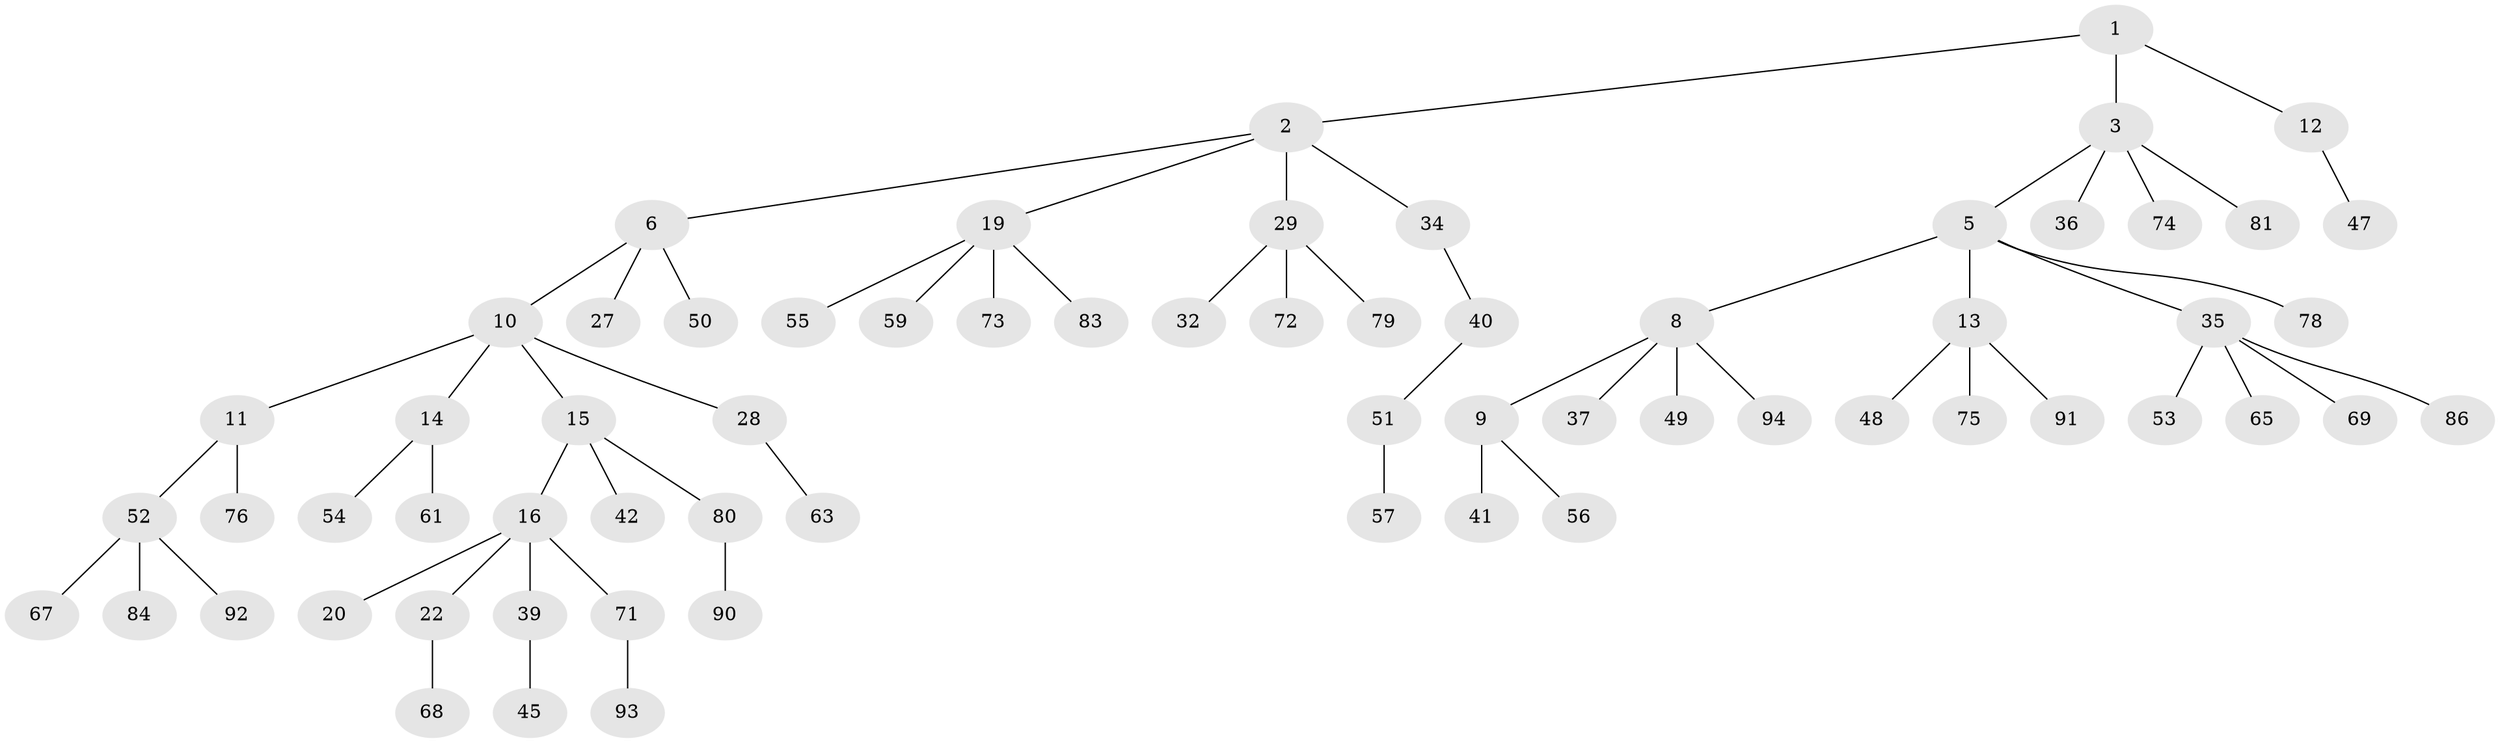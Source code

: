 // Generated by graph-tools (version 1.1) at 2025/24/03/03/25 07:24:06]
// undirected, 66 vertices, 65 edges
graph export_dot {
graph [start="1"]
  node [color=gray90,style=filled];
  1;
  2 [super="+4"];
  3 [super="+24"];
  5 [super="+7"];
  6 [super="+26"];
  8 [super="+46"];
  9 [super="+23"];
  10 [super="+25"];
  11 [super="+31"];
  12 [super="+17"];
  13 [super="+18"];
  14 [super="+21"];
  15 [super="+85"];
  16 [super="+43"];
  19 [super="+38"];
  20;
  22;
  27;
  28 [super="+30"];
  29 [super="+64"];
  32 [super="+33"];
  34;
  35 [super="+60"];
  36 [super="+66"];
  37;
  39;
  40 [super="+70"];
  41 [super="+44"];
  42;
  45;
  47 [super="+87"];
  48;
  49;
  50;
  51;
  52 [super="+62"];
  53;
  54 [super="+58"];
  55;
  56;
  57;
  59;
  61;
  63;
  65;
  67;
  68;
  69;
  71 [super="+88"];
  72;
  73;
  74;
  75 [super="+77"];
  76;
  78;
  79;
  80 [super="+82"];
  81;
  83;
  84 [super="+89"];
  86;
  90;
  91;
  92;
  93;
  94;
  1 -- 2;
  1 -- 3;
  1 -- 12;
  2 -- 19;
  2 -- 34;
  2 -- 29;
  2 -- 6;
  3 -- 5;
  3 -- 81;
  3 -- 74;
  3 -- 36;
  5 -- 35;
  5 -- 8;
  5 -- 13;
  5 -- 78;
  6 -- 10;
  6 -- 27;
  6 -- 50;
  8 -- 9;
  8 -- 37;
  8 -- 49;
  8 -- 94;
  9 -- 41;
  9 -- 56;
  10 -- 11;
  10 -- 14;
  10 -- 15;
  10 -- 28;
  11 -- 52;
  11 -- 76;
  12 -- 47;
  13 -- 48;
  13 -- 75;
  13 -- 91;
  14 -- 54;
  14 -- 61;
  15 -- 16;
  15 -- 42;
  15 -- 80;
  16 -- 20;
  16 -- 22;
  16 -- 39;
  16 -- 71;
  19 -- 55;
  19 -- 59;
  19 -- 73;
  19 -- 83;
  22 -- 68;
  28 -- 63;
  29 -- 32;
  29 -- 72;
  29 -- 79;
  34 -- 40;
  35 -- 53;
  35 -- 69;
  35 -- 86;
  35 -- 65;
  39 -- 45;
  40 -- 51;
  51 -- 57;
  52 -- 67;
  52 -- 92;
  52 -- 84;
  71 -- 93;
  80 -- 90;
}

